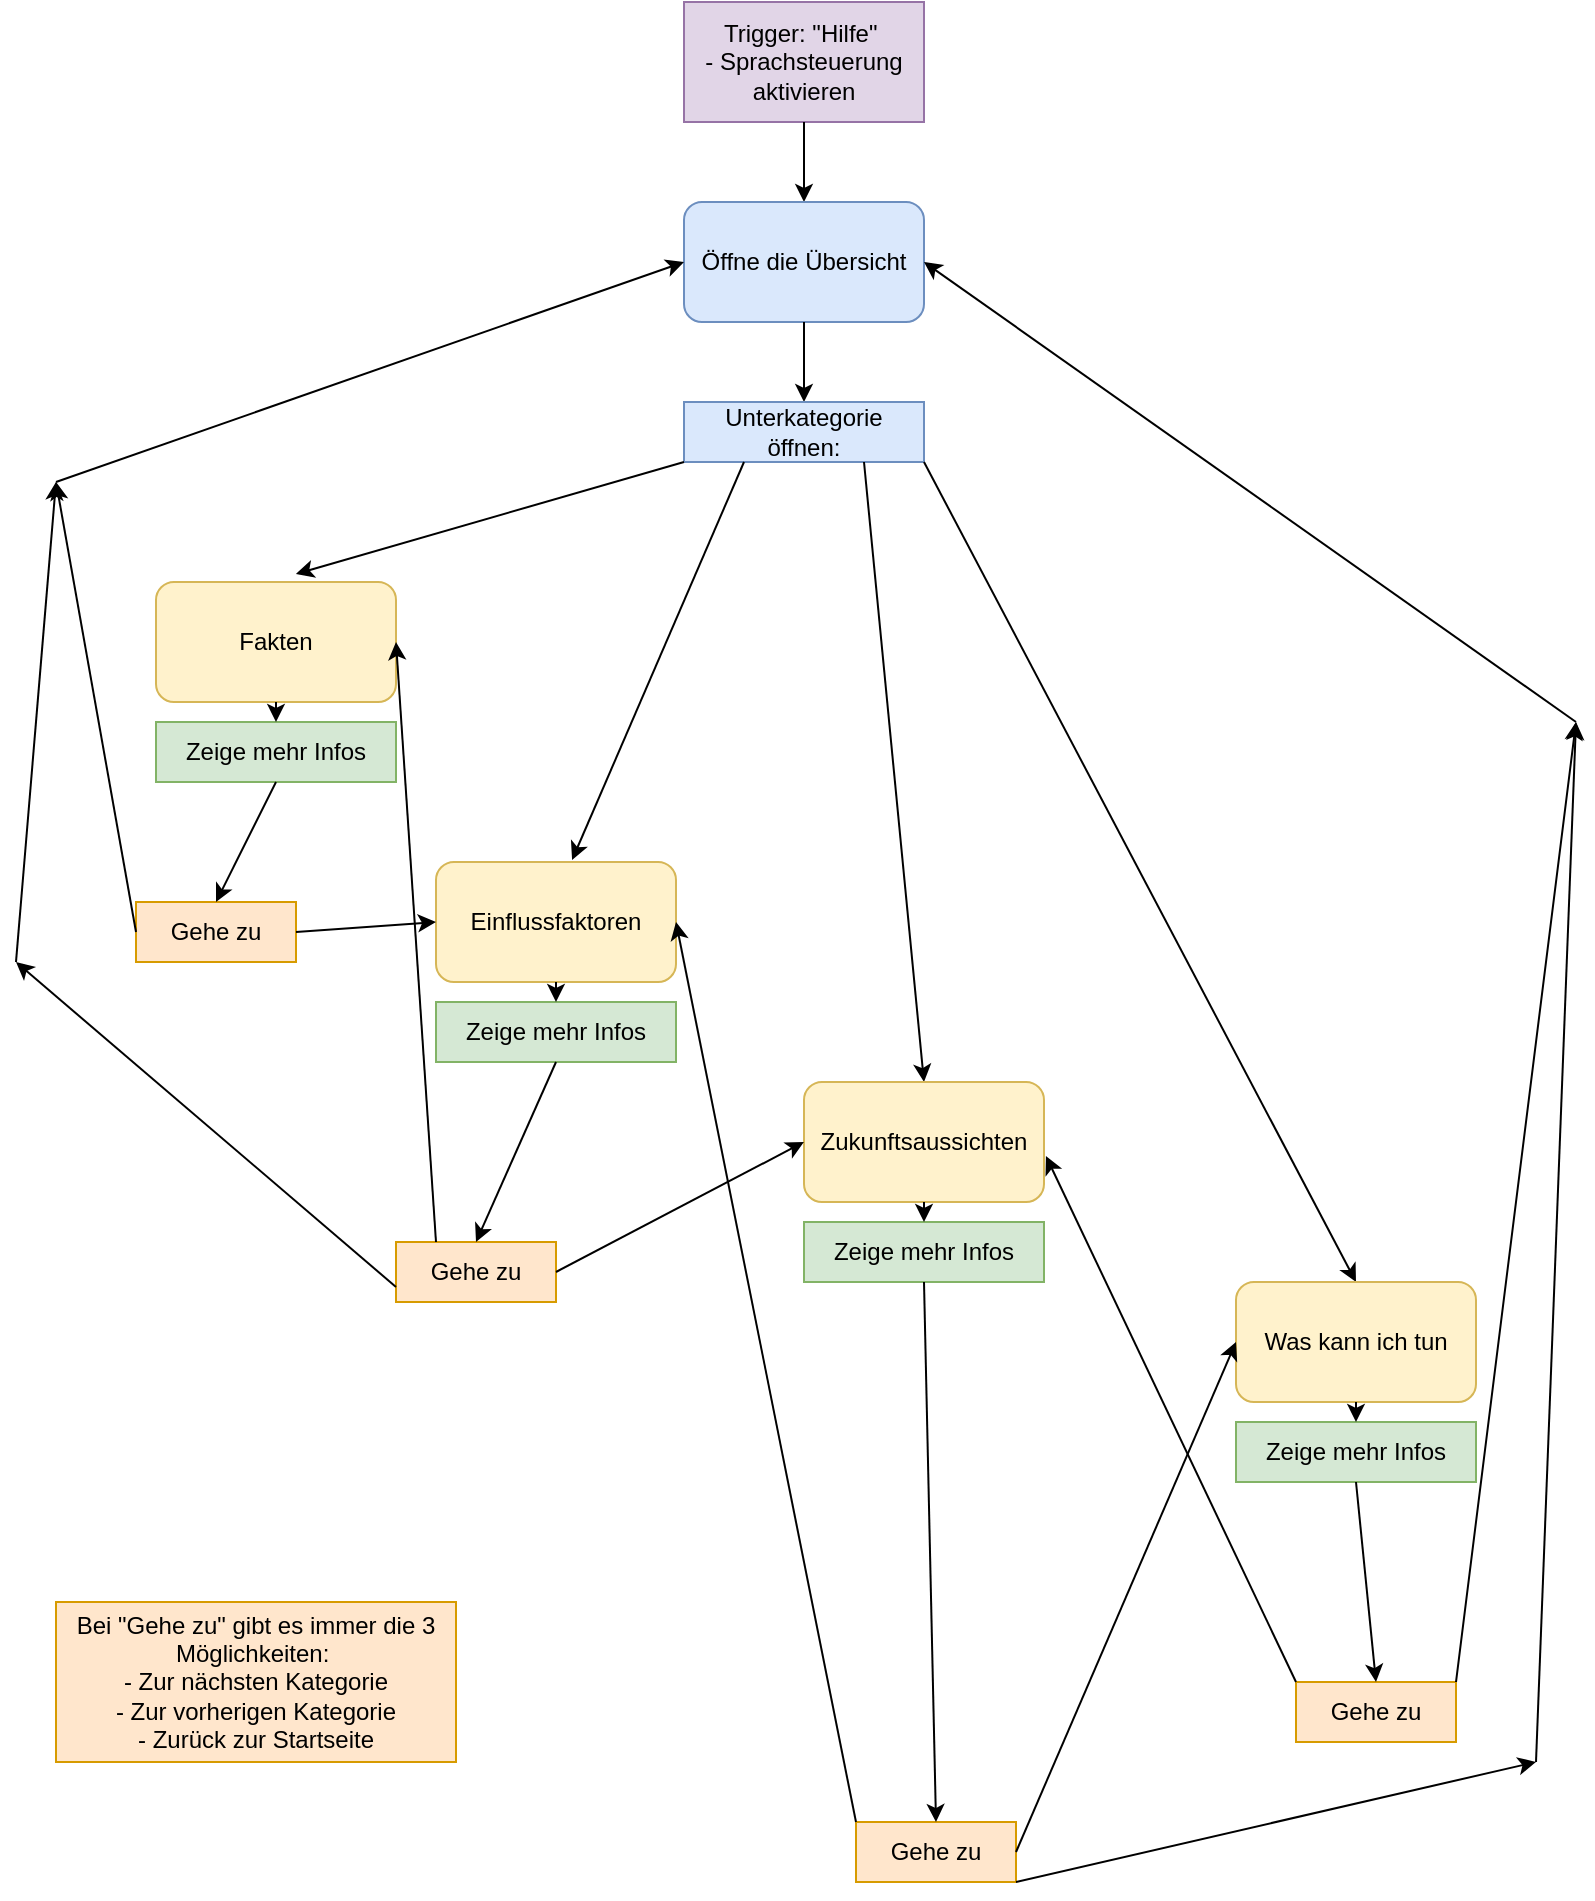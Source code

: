 <mxfile version="16.3.0" type="device"><diagram id="Ward2TlPtCGSyDEx9gYV" name="Page-1"><mxGraphModel dx="946" dy="545" grid="1" gridSize="10" guides="1" tooltips="1" connect="1" arrows="1" fold="1" page="1" pageScale="1" pageWidth="827" pageHeight="1169" math="0" shadow="0"><root><mxCell id="0"/><mxCell id="1" parent="0"/><mxCell id="uZ69eoWzmLrBbs-U3X3r-1" value="Trigger: &quot;Hilfe&quot;&amp;nbsp;&lt;br&gt;- Sprachsteuerung aktivieren" style="rounded=0;whiteSpace=wrap;html=1;fillColor=#e1d5e7;strokeColor=#9673a6;" vertex="1" parent="1"><mxGeometry x="354" y="40" width="120" height="60" as="geometry"/></mxCell><mxCell id="uZ69eoWzmLrBbs-U3X3r-2" value="" style="endArrow=classic;html=1;rounded=0;" edge="1" parent="1"><mxGeometry width="50" height="50" relative="1" as="geometry"><mxPoint x="414" y="100" as="sourcePoint"/><mxPoint x="414" y="140" as="targetPoint"/></mxGeometry></mxCell><mxCell id="uZ69eoWzmLrBbs-U3X3r-3" value="Öffne die Übersicht" style="rounded=1;whiteSpace=wrap;html=1;fillColor=#dae8fc;strokeColor=#6c8ebf;" vertex="1" parent="1"><mxGeometry x="354" y="140" width="120" height="60" as="geometry"/></mxCell><mxCell id="uZ69eoWzmLrBbs-U3X3r-4" value="" style="endArrow=classic;html=1;rounded=0;exitX=0.5;exitY=1;exitDx=0;exitDy=0;" edge="1" parent="1" source="uZ69eoWzmLrBbs-U3X3r-3"><mxGeometry width="50" height="50" relative="1" as="geometry"><mxPoint x="414" y="280" as="sourcePoint"/><mxPoint x="414" y="240" as="targetPoint"/></mxGeometry></mxCell><mxCell id="uZ69eoWzmLrBbs-U3X3r-5" value="Unterkategorie öffnen:" style="rounded=0;whiteSpace=wrap;html=1;fillColor=#dae8fc;strokeColor=#6c8ebf;" vertex="1" parent="1"><mxGeometry x="354" y="240" width="120" height="30" as="geometry"/></mxCell><mxCell id="uZ69eoWzmLrBbs-U3X3r-7" value="" style="endArrow=classic;html=1;rounded=0;exitX=0;exitY=1;exitDx=0;exitDy=0;entryX=0.583;entryY=-0.067;entryDx=0;entryDy=0;entryPerimeter=0;" edge="1" parent="1" source="uZ69eoWzmLrBbs-U3X3r-5" target="uZ69eoWzmLrBbs-U3X3r-11"><mxGeometry width="50" height="50" relative="1" as="geometry"><mxPoint x="330" y="420" as="sourcePoint"/><mxPoint x="160" y="320" as="targetPoint"/></mxGeometry></mxCell><mxCell id="uZ69eoWzmLrBbs-U3X3r-8" value="" style="endArrow=classic;html=1;rounded=0;exitX=1;exitY=1;exitDx=0;exitDy=0;entryX=0.5;entryY=0;entryDx=0;entryDy=0;" edge="1" parent="1" source="uZ69eoWzmLrBbs-U3X3r-5" target="uZ69eoWzmLrBbs-U3X3r-14"><mxGeometry width="50" height="50" relative="1" as="geometry"><mxPoint x="381.04" y="283.99" as="sourcePoint"/><mxPoint x="690" y="670" as="targetPoint"/></mxGeometry></mxCell><mxCell id="uZ69eoWzmLrBbs-U3X3r-9" value="" style="endArrow=classic;html=1;rounded=0;exitX=0.25;exitY=1;exitDx=0;exitDy=0;entryX=0.567;entryY=-0.017;entryDx=0;entryDy=0;entryPerimeter=0;" edge="1" parent="1" source="uZ69eoWzmLrBbs-U3X3r-5" target="uZ69eoWzmLrBbs-U3X3r-12"><mxGeometry width="50" height="50" relative="1" as="geometry"><mxPoint x="400" y="310" as="sourcePoint"/><mxPoint x="300" y="460" as="targetPoint"/></mxGeometry></mxCell><mxCell id="uZ69eoWzmLrBbs-U3X3r-10" value="" style="endArrow=classic;html=1;rounded=0;exitX=0.75;exitY=1;exitDx=0;exitDy=0;entryX=0.5;entryY=0;entryDx=0;entryDy=0;" edge="1" parent="1" source="uZ69eoWzmLrBbs-U3X3r-5" target="uZ69eoWzmLrBbs-U3X3r-13"><mxGeometry width="50" height="50" relative="1" as="geometry"><mxPoint x="394" y="280" as="sourcePoint"/><mxPoint x="470" y="570" as="targetPoint"/></mxGeometry></mxCell><mxCell id="uZ69eoWzmLrBbs-U3X3r-11" value="Fakten" style="rounded=1;whiteSpace=wrap;html=1;fillColor=#fff2cc;strokeColor=#d6b656;" vertex="1" parent="1"><mxGeometry x="90" y="330" width="120" height="60" as="geometry"/></mxCell><mxCell id="uZ69eoWzmLrBbs-U3X3r-12" value="Einflussfaktoren" style="rounded=1;whiteSpace=wrap;html=1;fillColor=#fff2cc;strokeColor=#d6b656;" vertex="1" parent="1"><mxGeometry x="230" y="470" width="120" height="60" as="geometry"/></mxCell><mxCell id="uZ69eoWzmLrBbs-U3X3r-13" value="Zukunftsaussichten" style="rounded=1;whiteSpace=wrap;html=1;fillColor=#fff2cc;strokeColor=#d6b656;" vertex="1" parent="1"><mxGeometry x="414" y="580" width="120" height="60" as="geometry"/></mxCell><mxCell id="uZ69eoWzmLrBbs-U3X3r-14" value="Was kann ich tun" style="rounded=1;whiteSpace=wrap;html=1;fillColor=#fff2cc;strokeColor=#d6b656;" vertex="1" parent="1"><mxGeometry x="630" y="680" width="120" height="60" as="geometry"/></mxCell><mxCell id="uZ69eoWzmLrBbs-U3X3r-15" value="Zeige mehr Infos" style="rounded=0;whiteSpace=wrap;html=1;fillColor=#d5e8d4;strokeColor=#82b366;" vertex="1" parent="1"><mxGeometry x="90" y="400" width="120" height="30" as="geometry"/></mxCell><mxCell id="uZ69eoWzmLrBbs-U3X3r-16" value="Zeige mehr Infos" style="rounded=0;whiteSpace=wrap;html=1;fillColor=#d5e8d4;strokeColor=#82b366;" vertex="1" parent="1"><mxGeometry x="230" y="540" width="120" height="30" as="geometry"/></mxCell><mxCell id="uZ69eoWzmLrBbs-U3X3r-17" value="Zeige mehr Infos" style="rounded=0;whiteSpace=wrap;html=1;fillColor=#d5e8d4;strokeColor=#82b366;" vertex="1" parent="1"><mxGeometry x="414" y="650" width="120" height="30" as="geometry"/></mxCell><mxCell id="uZ69eoWzmLrBbs-U3X3r-18" value="Zeige mehr Infos" style="rounded=0;whiteSpace=wrap;html=1;fillColor=#d5e8d4;strokeColor=#82b366;" vertex="1" parent="1"><mxGeometry x="630" y="750" width="120" height="30" as="geometry"/></mxCell><mxCell id="uZ69eoWzmLrBbs-U3X3r-19" value="Gehe zu" style="rounded=0;whiteSpace=wrap;html=1;fillColor=#ffe6cc;strokeColor=#d79b00;" vertex="1" parent="1"><mxGeometry x="80" y="490" width="80" height="30" as="geometry"/></mxCell><mxCell id="uZ69eoWzmLrBbs-U3X3r-20" value="Gehe zu" style="rounded=0;whiteSpace=wrap;html=1;fillColor=#ffe6cc;strokeColor=#d79b00;" vertex="1" parent="1"><mxGeometry x="210" y="660" width="80" height="30" as="geometry"/></mxCell><mxCell id="uZ69eoWzmLrBbs-U3X3r-21" value="Gehe zu" style="rounded=0;whiteSpace=wrap;html=1;fillColor=#ffe6cc;strokeColor=#d79b00;" vertex="1" parent="1"><mxGeometry x="440" y="950" width="80" height="30" as="geometry"/></mxCell><mxCell id="uZ69eoWzmLrBbs-U3X3r-22" value="Gehe zu" style="rounded=0;whiteSpace=wrap;html=1;fillColor=#ffe6cc;strokeColor=#d79b00;" vertex="1" parent="1"><mxGeometry x="660" y="880" width="80" height="30" as="geometry"/></mxCell><mxCell id="uZ69eoWzmLrBbs-U3X3r-23" value="" style="endArrow=classic;html=1;rounded=0;exitX=0.5;exitY=1;exitDx=0;exitDy=0;entryX=0.5;entryY=0;entryDx=0;entryDy=0;" edge="1" parent="1" source="uZ69eoWzmLrBbs-U3X3r-11" target="uZ69eoWzmLrBbs-U3X3r-15"><mxGeometry width="50" height="50" relative="1" as="geometry"><mxPoint x="80" y="600" as="sourcePoint"/><mxPoint x="80" y="620" as="targetPoint"/></mxGeometry></mxCell><mxCell id="uZ69eoWzmLrBbs-U3X3r-24" value="" style="endArrow=classic;html=1;rounded=0;entryX=0.5;entryY=0;entryDx=0;entryDy=0;exitX=0.5;exitY=1;exitDx=0;exitDy=0;" edge="1" parent="1" source="uZ69eoWzmLrBbs-U3X3r-12" target="uZ69eoWzmLrBbs-U3X3r-16"><mxGeometry width="50" height="50" relative="1" as="geometry"><mxPoint x="120" y="660" as="sourcePoint"/><mxPoint x="170" y="610" as="targetPoint"/></mxGeometry></mxCell><mxCell id="uZ69eoWzmLrBbs-U3X3r-26" value="" style="endArrow=classic;html=1;rounded=0;exitX=0.5;exitY=1;exitDx=0;exitDy=0;entryX=0.5;entryY=0;entryDx=0;entryDy=0;" edge="1" parent="1" source="uZ69eoWzmLrBbs-U3X3r-13" target="uZ69eoWzmLrBbs-U3X3r-17"><mxGeometry width="50" height="50" relative="1" as="geometry"><mxPoint x="350" y="740" as="sourcePoint"/><mxPoint x="400" y="690" as="targetPoint"/></mxGeometry></mxCell><mxCell id="uZ69eoWzmLrBbs-U3X3r-27" value="" style="endArrow=classic;html=1;rounded=0;exitX=0.5;exitY=1;exitDx=0;exitDy=0;entryX=0.5;entryY=0;entryDx=0;entryDy=0;" edge="1" parent="1" source="uZ69eoWzmLrBbs-U3X3r-14" target="uZ69eoWzmLrBbs-U3X3r-18"><mxGeometry width="50" height="50" relative="1" as="geometry"><mxPoint x="540" y="860" as="sourcePoint"/><mxPoint x="590" y="810" as="targetPoint"/></mxGeometry></mxCell><mxCell id="uZ69eoWzmLrBbs-U3X3r-28" value="" style="endArrow=classic;html=1;rounded=0;exitX=0.5;exitY=1;exitDx=0;exitDy=0;entryX=0.5;entryY=0;entryDx=0;entryDy=0;" edge="1" parent="1" source="uZ69eoWzmLrBbs-U3X3r-15" target="uZ69eoWzmLrBbs-U3X3r-19"><mxGeometry width="50" height="50" relative="1" as="geometry"><mxPoint x="90" y="660" as="sourcePoint"/><mxPoint x="140" y="610" as="targetPoint"/></mxGeometry></mxCell><mxCell id="uZ69eoWzmLrBbs-U3X3r-29" value="" style="endArrow=classic;html=1;rounded=0;exitX=1;exitY=0.5;exitDx=0;exitDy=0;entryX=0;entryY=0.5;entryDx=0;entryDy=0;" edge="1" parent="1" source="uZ69eoWzmLrBbs-U3X3r-19" target="uZ69eoWzmLrBbs-U3X3r-12"><mxGeometry width="50" height="50" relative="1" as="geometry"><mxPoint x="160" y="440" as="sourcePoint"/><mxPoint x="130" y="500" as="targetPoint"/></mxGeometry></mxCell><mxCell id="uZ69eoWzmLrBbs-U3X3r-30" value="" style="endArrow=classic;html=1;rounded=0;exitX=0.5;exitY=1;exitDx=0;exitDy=0;entryX=0.5;entryY=0;entryDx=0;entryDy=0;" edge="1" parent="1" source="uZ69eoWzmLrBbs-U3X3r-16" target="uZ69eoWzmLrBbs-U3X3r-20"><mxGeometry width="50" height="50" relative="1" as="geometry"><mxPoint x="160" y="440" as="sourcePoint"/><mxPoint x="130" y="500" as="targetPoint"/></mxGeometry></mxCell><mxCell id="uZ69eoWzmLrBbs-U3X3r-31" value="" style="endArrow=classic;html=1;rounded=0;exitX=1;exitY=0.5;exitDx=0;exitDy=0;entryX=0;entryY=0.5;entryDx=0;entryDy=0;" edge="1" parent="1" source="uZ69eoWzmLrBbs-U3X3r-20" target="uZ69eoWzmLrBbs-U3X3r-13"><mxGeometry width="50" height="50" relative="1" as="geometry"><mxPoint x="300" y="580" as="sourcePoint"/><mxPoint x="290" y="620" as="targetPoint"/></mxGeometry></mxCell><mxCell id="uZ69eoWzmLrBbs-U3X3r-32" value="" style="endArrow=classic;html=1;rounded=0;exitX=0.5;exitY=1;exitDx=0;exitDy=0;entryX=0.5;entryY=0;entryDx=0;entryDy=0;" edge="1" parent="1" source="uZ69eoWzmLrBbs-U3X3r-17" target="uZ69eoWzmLrBbs-U3X3r-21"><mxGeometry width="50" height="50" relative="1" as="geometry"><mxPoint x="330" y="635" as="sourcePoint"/><mxPoint x="424" y="620" as="targetPoint"/></mxGeometry></mxCell><mxCell id="uZ69eoWzmLrBbs-U3X3r-33" value="" style="endArrow=classic;html=1;rounded=0;exitX=1;exitY=0.5;exitDx=0;exitDy=0;entryX=0;entryY=0.5;entryDx=0;entryDy=0;" edge="1" parent="1" source="uZ69eoWzmLrBbs-U3X3r-21" target="uZ69eoWzmLrBbs-U3X3r-14"><mxGeometry width="50" height="50" relative="1" as="geometry"><mxPoint x="484" y="690" as="sourcePoint"/><mxPoint x="484" y="730" as="targetPoint"/></mxGeometry></mxCell><mxCell id="uZ69eoWzmLrBbs-U3X3r-34" value="" style="endArrow=classic;html=1;rounded=0;exitX=0.5;exitY=1;exitDx=0;exitDy=0;entryX=0.5;entryY=0;entryDx=0;entryDy=0;" edge="1" parent="1" source="uZ69eoWzmLrBbs-U3X3r-18" target="uZ69eoWzmLrBbs-U3X3r-22"><mxGeometry width="50" height="50" relative="1" as="geometry"><mxPoint x="524" y="745" as="sourcePoint"/><mxPoint x="640" y="720" as="targetPoint"/></mxGeometry></mxCell><mxCell id="uZ69eoWzmLrBbs-U3X3r-35" value="" style="endArrow=classic;html=1;rounded=0;" edge="1" parent="1"><mxGeometry width="50" height="50" relative="1" as="geometry"><mxPoint x="740" y="880" as="sourcePoint"/><mxPoint x="800" y="400" as="targetPoint"/></mxGeometry></mxCell><mxCell id="uZ69eoWzmLrBbs-U3X3r-36" value="" style="endArrow=classic;html=1;rounded=0;entryX=1;entryY=0.5;entryDx=0;entryDy=0;" edge="1" parent="1" target="uZ69eoWzmLrBbs-U3X3r-3"><mxGeometry width="50" height="50" relative="1" as="geometry"><mxPoint x="800" y="400" as="sourcePoint"/><mxPoint x="710" y="280" as="targetPoint"/></mxGeometry></mxCell><mxCell id="uZ69eoWzmLrBbs-U3X3r-37" value="" style="endArrow=classic;html=1;rounded=0;exitX=0;exitY=0.5;exitDx=0;exitDy=0;" edge="1" parent="1" source="uZ69eoWzmLrBbs-U3X3r-19"><mxGeometry width="50" height="50" relative="1" as="geometry"><mxPoint x="10" y="480" as="sourcePoint"/><mxPoint x="40" y="280" as="targetPoint"/></mxGeometry></mxCell><mxCell id="uZ69eoWzmLrBbs-U3X3r-38" value="" style="endArrow=classic;html=1;rounded=0;entryX=0;entryY=0.5;entryDx=0;entryDy=0;" edge="1" parent="1" target="uZ69eoWzmLrBbs-U3X3r-3"><mxGeometry width="50" height="50" relative="1" as="geometry"><mxPoint x="40" y="280" as="sourcePoint"/><mxPoint x="110" y="230" as="targetPoint"/></mxGeometry></mxCell><mxCell id="uZ69eoWzmLrBbs-U3X3r-39" value="" style="endArrow=classic;html=1;rounded=0;exitX=0;exitY=0.75;exitDx=0;exitDy=0;" edge="1" parent="1" source="uZ69eoWzmLrBbs-U3X3r-20"><mxGeometry width="50" height="50" relative="1" as="geometry"><mxPoint x="80" y="610" as="sourcePoint"/><mxPoint x="20" y="520" as="targetPoint"/></mxGeometry></mxCell><mxCell id="uZ69eoWzmLrBbs-U3X3r-40" value="" style="endArrow=classic;html=1;rounded=0;" edge="1" parent="1"><mxGeometry width="50" height="50" relative="1" as="geometry"><mxPoint x="20" y="520" as="sourcePoint"/><mxPoint x="40" y="280" as="targetPoint"/></mxGeometry></mxCell><mxCell id="uZ69eoWzmLrBbs-U3X3r-41" value="" style="endArrow=classic;html=1;rounded=0;exitX=1;exitY=1;exitDx=0;exitDy=0;" edge="1" parent="1" source="uZ69eoWzmLrBbs-U3X3r-21"><mxGeometry width="50" height="50" relative="1" as="geometry"><mxPoint x="530" y="950" as="sourcePoint"/><mxPoint x="780" y="920" as="targetPoint"/></mxGeometry></mxCell><mxCell id="uZ69eoWzmLrBbs-U3X3r-42" value="" style="endArrow=classic;html=1;rounded=0;" edge="1" parent="1"><mxGeometry width="50" height="50" relative="1" as="geometry"><mxPoint x="780" y="920" as="sourcePoint"/><mxPoint x="800" y="400" as="targetPoint"/></mxGeometry></mxCell><mxCell id="uZ69eoWzmLrBbs-U3X3r-43" value="" style="endArrow=classic;html=1;rounded=0;exitX=0;exitY=0;exitDx=0;exitDy=0;entryX=1;entryY=0.5;entryDx=0;entryDy=0;" edge="1" parent="1" source="uZ69eoWzmLrBbs-U3X3r-21" target="uZ69eoWzmLrBbs-U3X3r-12"><mxGeometry width="50" height="50" relative="1" as="geometry"><mxPoint x="390" y="910" as="sourcePoint"/><mxPoint x="440" y="860" as="targetPoint"/></mxGeometry></mxCell><mxCell id="uZ69eoWzmLrBbs-U3X3r-44" value="" style="endArrow=classic;html=1;rounded=0;exitX=0;exitY=0;exitDx=0;exitDy=0;entryX=1.008;entryY=0.617;entryDx=0;entryDy=0;entryPerimeter=0;" edge="1" parent="1" source="uZ69eoWzmLrBbs-U3X3r-22" target="uZ69eoWzmLrBbs-U3X3r-13"><mxGeometry width="50" height="50" relative="1" as="geometry"><mxPoint x="610" y="870" as="sourcePoint"/><mxPoint x="660" y="820" as="targetPoint"/></mxGeometry></mxCell><mxCell id="uZ69eoWzmLrBbs-U3X3r-45" value="" style="endArrow=classic;html=1;rounded=0;entryX=1;entryY=0.5;entryDx=0;entryDy=0;exitX=0.25;exitY=0;exitDx=0;exitDy=0;" edge="1" parent="1" source="uZ69eoWzmLrBbs-U3X3r-20" target="uZ69eoWzmLrBbs-U3X3r-11"><mxGeometry width="50" height="50" relative="1" as="geometry"><mxPoint x="230" y="650" as="sourcePoint"/><mxPoint x="440" y="490" as="targetPoint"/></mxGeometry></mxCell><mxCell id="uZ69eoWzmLrBbs-U3X3r-46" value="Bei &quot;Gehe zu&quot; gibt es immer die 3 Möglichkeiten:&amp;nbsp;&lt;br&gt;- Zur nächsten Kategorie&lt;br&gt;- Zur vorherigen Kategorie&lt;br&gt;- Zurück zur Startseite" style="rounded=0;whiteSpace=wrap;html=1;fillColor=#ffe6cc;strokeColor=#d79b00;" vertex="1" parent="1"><mxGeometry x="40" y="840" width="200" height="80" as="geometry"/></mxCell></root></mxGraphModel></diagram></mxfile>